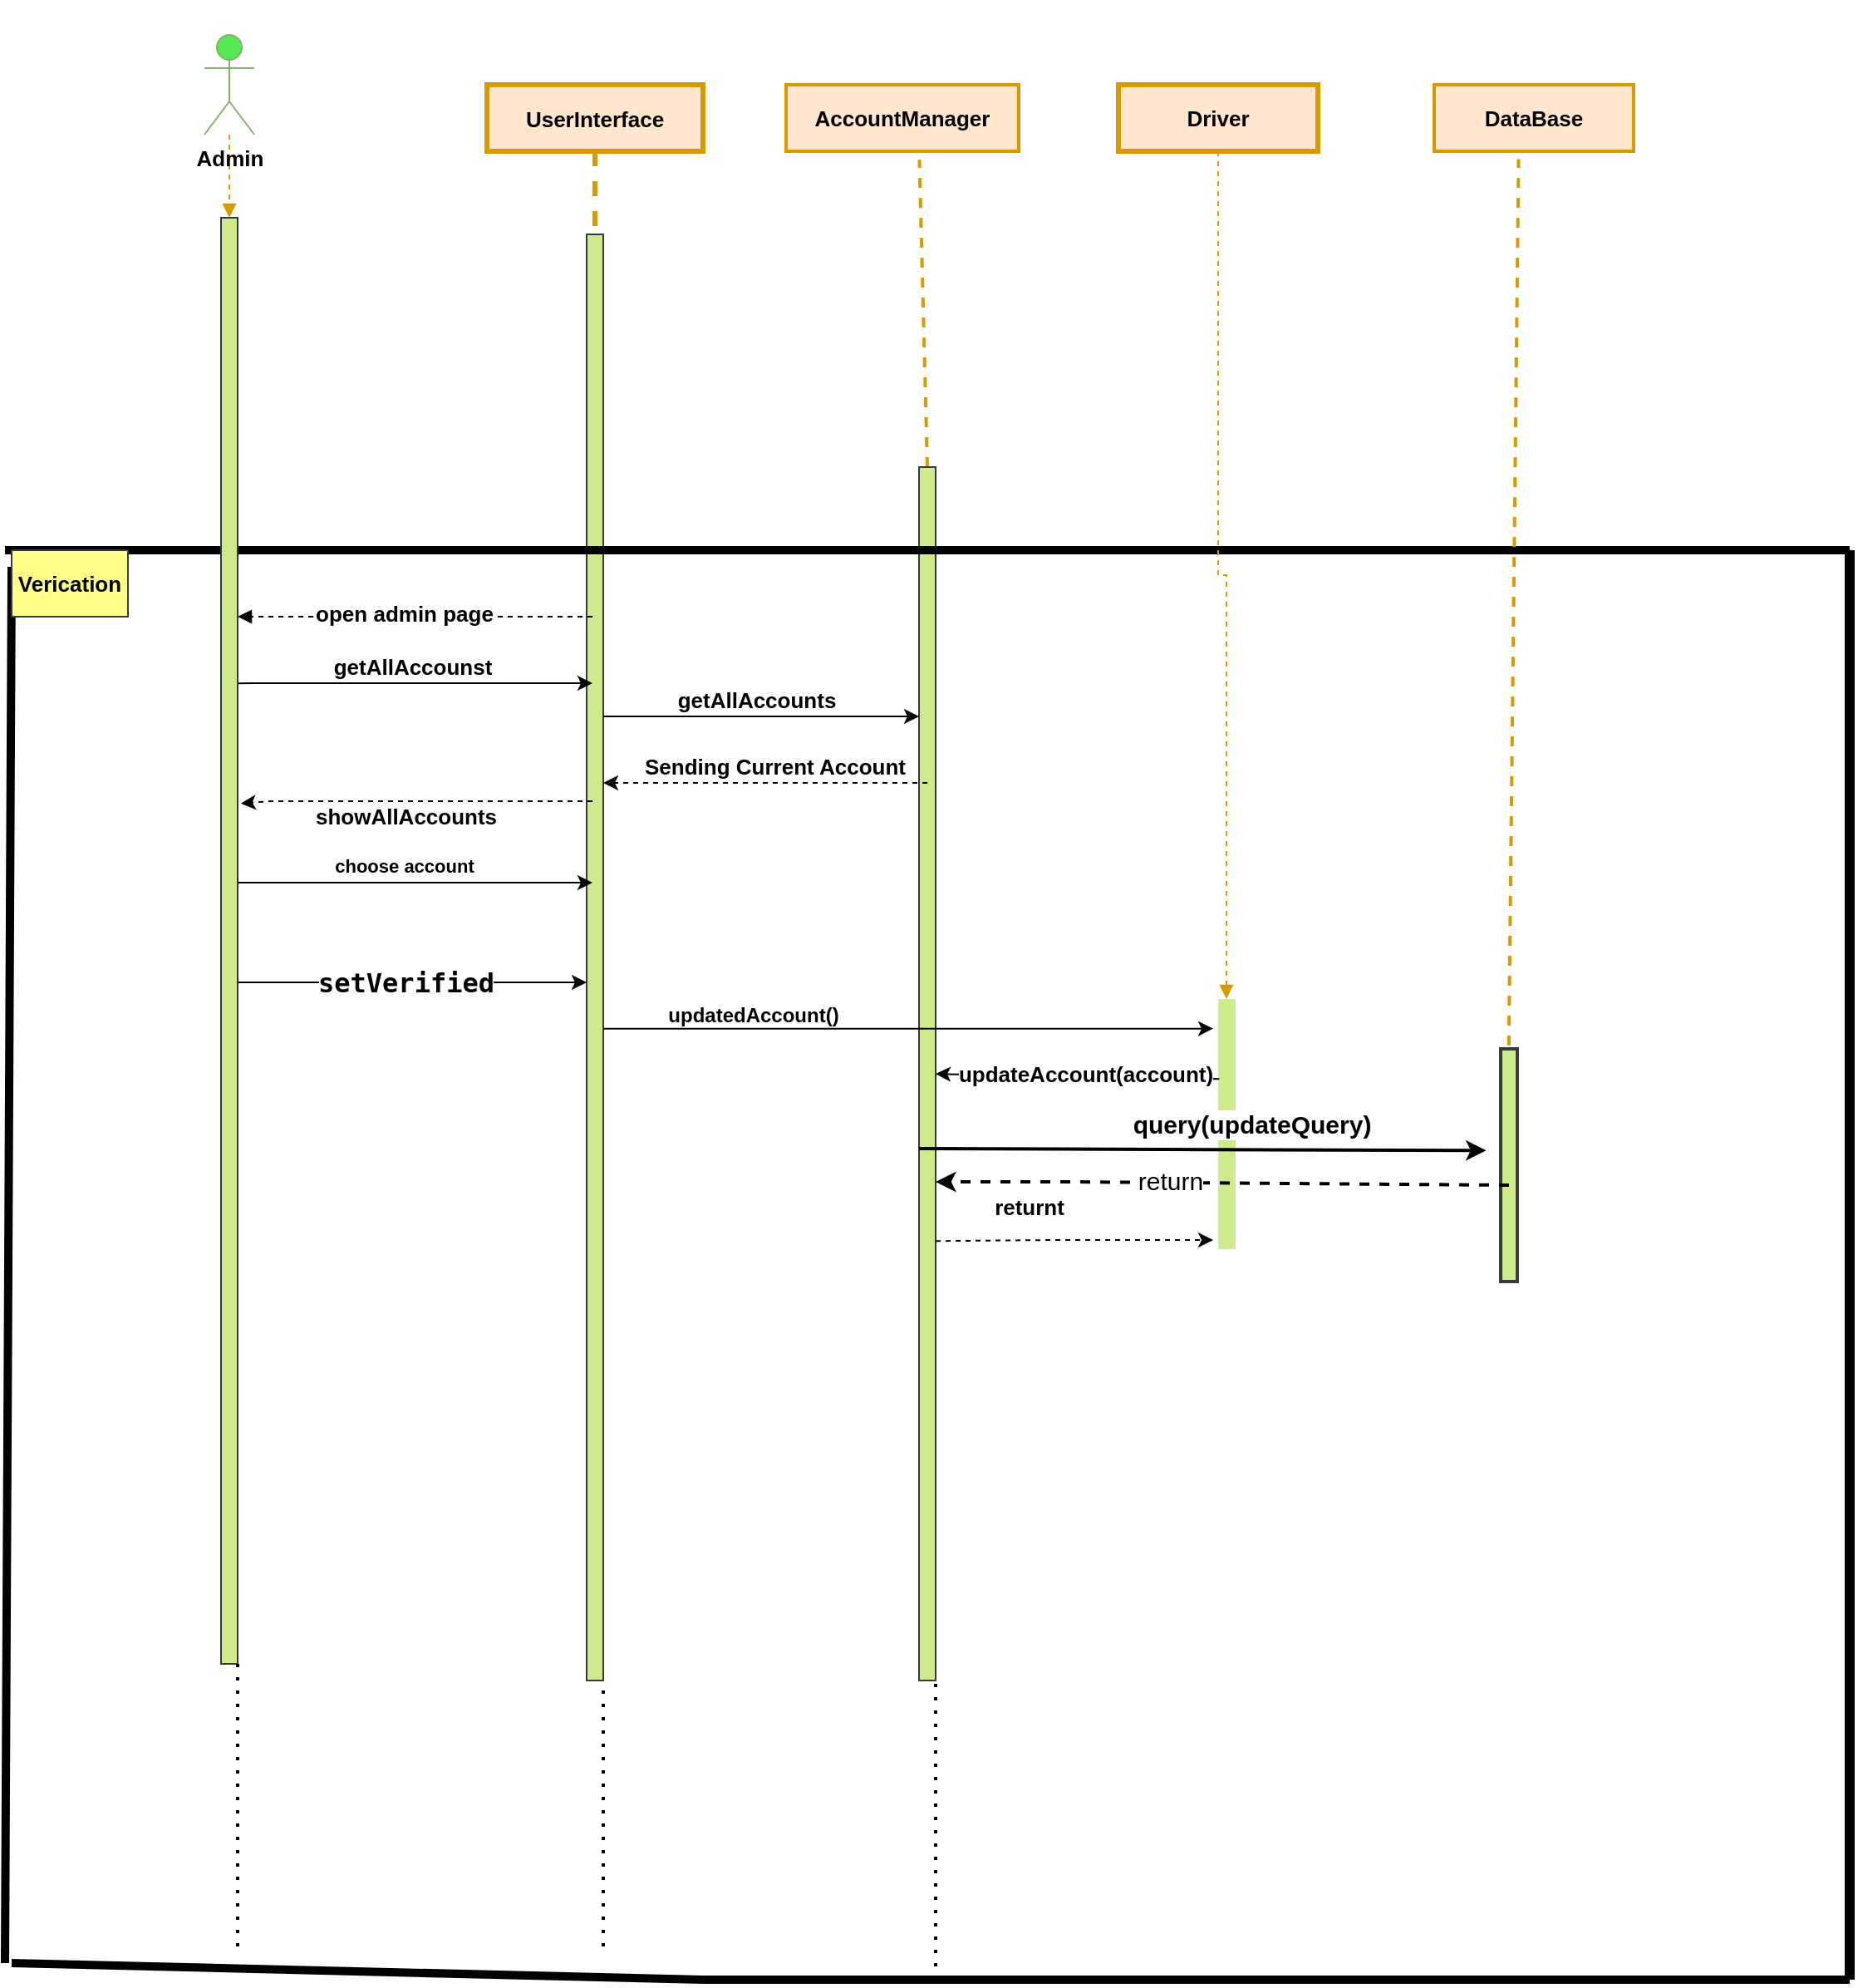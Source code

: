 <mxfile version="15.7.3" type="device"><diagram id="kgpKYQtTHZ0yAKxKKP6v" name="Page-1"><mxGraphModel dx="1888" dy="649" grid="1" gridSize="10" guides="1" tooltips="1" connect="1" arrows="1" fold="1" page="1" pageScale="1" pageWidth="850" pageHeight="1100" math="0" shadow="0"><root><mxCell id="0"/><mxCell id="1" parent="0"/><mxCell id="yowfNl5GMuEt89vzce4m-5" value="" style="shape=umlLifeline;perimeter=lifelinePerimeter;container=1;collapsible=0;recursiveResize=0;rounded=0;shadow=0;strokeWidth=1;fillColor=#ffe6cc;strokeColor=#d79b00;size=0;fontSize=13;fontStyle=1" parent="1" vertex="1"><mxGeometry x="-550" y="310" width="40" as="geometry"/></mxCell><mxCell id="yowfNl5GMuEt89vzce4m-9" value="UserInterface" style="shape=umlLifeline;perimeter=lifelinePerimeter;container=1;collapsible=0;recursiveResize=0;rounded=0;shadow=0;strokeWidth=3;fillColor=#ffe6cc;strokeColor=#d79b00;fontStyle=1;spacing=3;fontSize=13;labelBackgroundColor=none;" parent="1" vertex="1"><mxGeometry x="-310" y="360" width="130" height="960" as="geometry"/></mxCell><mxCell id="yowfNl5GMuEt89vzce4m-10" value="" style="points=[];perimeter=orthogonalPerimeter;rounded=0;shadow=0;strokeWidth=1;fillColor=#cdeb8b;strokeColor=#36393d;fontSize=13;fontStyle=1" parent="yowfNl5GMuEt89vzce4m-9" vertex="1"><mxGeometry x="60" y="90" width="10" height="870" as="geometry"/></mxCell><mxCell id="yowfNl5GMuEt89vzce4m-16" value="&lt;span style=&quot;font-size: 13px;&quot;&gt;AccountManager&lt;/span&gt;" style="rounded=0;whiteSpace=wrap;html=1;fillColor=#ffe6cc;strokeColor=#d79b00;strokeWidth=2;perimeterSpacing=2;fontSize=13;fontStyle=1" parent="1" vertex="1"><mxGeometry x="-130" y="360" width="140" height="40" as="geometry"/></mxCell><mxCell id="yowfNl5GMuEt89vzce4m-33" value="" style="endArrow=none;dashed=1;html=1;strokeWidth=2;rounded=0;entryX=0.571;entryY=1.07;entryDx=0;entryDy=0;fillColor=#ffcd28;strokeColor=#d79b00;gradientColor=#ffa500;exitX=0.5;exitY=0;exitDx=0;exitDy=0;entryPerimeter=0;fontSize=13;fontStyle=1" parent="1" source="yowfNl5GMuEt89vzce4m-34" target="yowfNl5GMuEt89vzce4m-16" edge="1"><mxGeometry width="50" height="50" relative="1" as="geometry"><mxPoint x="-30" y="590" as="sourcePoint"/><mxPoint x="-10" y="530" as="targetPoint"/></mxGeometry></mxCell><mxCell id="yowfNl5GMuEt89vzce4m-34" value="" style="rounded=0;whiteSpace=wrap;html=1;strokeColor=#36393d;fillColor=#cdeb8b;fontSize=13;fontStyle=1" parent="1" vertex="1"><mxGeometry x="-50" y="590" width="10" height="730" as="geometry"/></mxCell><mxCell id="yowfNl5GMuEt89vzce4m-37" value="" style="endArrow=none;html=1;rounded=0;strokeWidth=5;fontSize=13;fontStyle=1" parent="1" edge="1"><mxGeometry width="50" height="50" relative="1" as="geometry"><mxPoint x="-600" y="640" as="sourcePoint"/><mxPoint x="510" y="640" as="targetPoint"/></mxGeometry></mxCell><mxCell id="yowfNl5GMuEt89vzce4m-38" value="" style="endArrow=none;html=1;rounded=0;entryX=0;entryY=0.25;entryDx=0;entryDy=0;strokeWidth=5;fontSize=13;fontStyle=1" parent="1" target="yowfNl5GMuEt89vzce4m-45" edge="1"><mxGeometry width="50" height="50" relative="1" as="geometry"><mxPoint x="-600" y="1490" as="sourcePoint"/><mxPoint x="-596" y="720" as="targetPoint"/></mxGeometry></mxCell><mxCell id="yowfNl5GMuEt89vzce4m-39" value="" style="endArrow=none;html=1;rounded=0;strokeWidth=5;fontSize=13;fontStyle=1" parent="1" edge="1"><mxGeometry width="50" height="50" relative="1" as="geometry"><mxPoint x="-596" y="1490" as="sourcePoint"/><mxPoint x="510" y="1500" as="targetPoint"/><Array as="points"><mxPoint x="-180" y="1500"/></Array></mxGeometry></mxCell><mxCell id="yowfNl5GMuEt89vzce4m-40" value="" style="endArrow=none;html=1;rounded=0;strokeWidth=6;fontSize=13;fontStyle=1" parent="1" edge="1"><mxGeometry width="50" height="50" relative="1" as="geometry"><mxPoint x="510" y="1500" as="sourcePoint"/><mxPoint x="510" y="640" as="targetPoint"/></mxGeometry></mxCell><mxCell id="yowfNl5GMuEt89vzce4m-41" value="" style="endArrow=block;html=1;rounded=0;dashed=1;endFill=1;fontSize=13;fontStyle=1" parent="1" source="yowfNl5GMuEt89vzce4m-9" target="yowfNl5GMuEt89vzce4m-6" edge="1"><mxGeometry width="50" height="50" relative="1" as="geometry"><mxPoint x="-260.47" y="730.16" as="sourcePoint"/><mxPoint x="-460.0" y="731.6" as="targetPoint"/><Array as="points"><mxPoint x="-380" y="680"/></Array></mxGeometry></mxCell><mxCell id="yowfNl5GMuEt89vzce4m-46" value="open admin page" style="edgeLabel;html=1;align=center;verticalAlign=middle;resizable=0;points=[];fontSize=13;fontStyle=1" parent="yowfNl5GMuEt89vzce4m-41" vertex="1" connectable="0"><mxGeometry x="0.257" y="-2" relative="1" as="geometry"><mxPoint x="20" as="offset"/></mxGeometry></mxCell><mxCell id="yowfNl5GMuEt89vzce4m-45" value="&lt;span style=&quot;font-size: 13px;&quot;&gt;Verication&lt;/span&gt;" style="shape=step;perimeter=stepPerimeter;whiteSpace=wrap;html=1;fixedSize=1;size=0;fillColor=#ffff88;strokeColor=#36393d;fontSize=13;fontStyle=1" parent="1" vertex="1"><mxGeometry x="-596" y="640" width="70" height="40" as="geometry"/></mxCell><mxCell id="yowfNl5GMuEt89vzce4m-48" value="" style="endArrow=classic;html=1;rounded=0;exitX=0.942;exitY=0.322;exitDx=0;exitDy=0;exitPerimeter=0;fontSize=13;fontStyle=1" parent="1" source="yowfNl5GMuEt89vzce4m-6" target="yowfNl5GMuEt89vzce4m-9" edge="1"><mxGeometry width="50" height="50" relative="1" as="geometry"><mxPoint x="-476.2" y="779.84" as="sourcePoint"/><mxPoint x="-266.5" y="780.0" as="targetPoint"/><Array as="points"><mxPoint x="-450" y="720"/><mxPoint x="-350" y="720"/></Array></mxGeometry></mxCell><mxCell id="yowfNl5GMuEt89vzce4m-51" value="getAllAccounst" style="edgeLabel;html=1;align=center;verticalAlign=middle;resizable=0;points=[];fontSize=13;fontStyle=1" parent="yowfNl5GMuEt89vzce4m-48" vertex="1" connectable="0"><mxGeometry x="0.111" y="-3" relative="1" as="geometry"><mxPoint x="-14" y="-13" as="offset"/></mxGeometry></mxCell><mxCell id="yowfNl5GMuEt89vzce4m-52" value="" style="endArrow=classic;html=1;rounded=0;fontSize=13;fontStyle=1" parent="1" edge="1"><mxGeometry width="50" height="50" relative="1" as="geometry"><mxPoint x="-240" y="740" as="sourcePoint"/><mxPoint x="-50" y="740" as="targetPoint"/><Array as="points"><mxPoint x="-150" y="740"/></Array></mxGeometry></mxCell><mxCell id="yowfNl5GMuEt89vzce4m-53" value="getAllAccounts" style="edgeLabel;html=1;align=center;verticalAlign=middle;resizable=0;points=[];fontSize=13;fontStyle=1" parent="yowfNl5GMuEt89vzce4m-52" vertex="1" connectable="0"><mxGeometry x="0.111" y="-3" relative="1" as="geometry"><mxPoint x="-14" y="-13" as="offset"/></mxGeometry></mxCell><mxCell id="yowfNl5GMuEt89vzce4m-54" value="Sending Current Account" style="endArrow=classic;html=1;rounded=0;dashed=1;fontSize=13;fontStyle=1" parent="1" target="yowfNl5GMuEt89vzce4m-10" edge="1"><mxGeometry x="-0.051" y="-10" width="50" height="50" relative="1" as="geometry"><mxPoint x="-45" y="780" as="sourcePoint"/><mxPoint x="-240" y="850" as="targetPoint"/><Array as="points"><mxPoint x="-140" y="780"/></Array><mxPoint as="offset"/></mxGeometry></mxCell><mxCell id="yowfNl5GMuEt89vzce4m-56" value="" style="endArrow=classic;html=1;rounded=0;dashed=1;entryX=1.19;entryY=0.405;entryDx=0;entryDy=0;entryPerimeter=0;fontSize=13;fontStyle=1" parent="1" source="yowfNl5GMuEt89vzce4m-9" target="yowfNl5GMuEt89vzce4m-6" edge="1"><mxGeometry width="50" height="50" relative="1" as="geometry"><mxPoint x="-266" y="880" as="sourcePoint"/><mxPoint x="-450" y="791" as="targetPoint"/><Array as="points"><mxPoint x="-440" y="791"/></Array></mxGeometry></mxCell><mxCell id="yowfNl5GMuEt89vzce4m-58" value="showAllAccounts" style="edgeLabel;html=1;align=center;verticalAlign=middle;resizable=0;points=[];fontSize=13;fontStyle=1" parent="yowfNl5GMuEt89vzce4m-56" vertex="1" connectable="0"><mxGeometry x="0.071" y="1" relative="1" as="geometry"><mxPoint x="1" y="8" as="offset"/></mxGeometry></mxCell><mxCell id="yowfNl5GMuEt89vzce4m-6" value="" style="points=[];perimeter=orthogonalPerimeter;rounded=0;shadow=0;strokeWidth=1;fillColor=#cdeb8b;strokeColor=#36393d;fontSize=13;fontStyle=1" parent="1" vertex="1"><mxGeometry x="-470" y="440" width="10" height="870" as="geometry"/></mxCell><mxCell id="yowfNl5GMuEt89vzce4m-60" style="edgeStyle=orthogonalEdgeStyle;rounded=0;orthogonalLoop=1;jettySize=auto;html=1;dashed=1;endArrow=block;endFill=1;fillColor=#ffe6cc;strokeColor=#d79b00;fontSize=13;fontStyle=1" parent="1" source="yowfNl5GMuEt89vzce4m-59" target="yowfNl5GMuEt89vzce4m-6" edge="1"><mxGeometry relative="1" as="geometry"/></mxCell><mxCell id="yowfNl5GMuEt89vzce4m-59" value="&lt;span style=&quot;font-size: 13px;&quot;&gt;Admin&lt;/span&gt;" style="shape=umlActor;verticalLabelPosition=bottom;verticalAlign=top;html=1;outlineConnect=0;strokeColor=#82B366;fillColor=#54E854;gradientColor=none;fontSize=13;fontStyle=1" parent="1" vertex="1"><mxGeometry x="-480" y="330" width="30" height="60" as="geometry"/></mxCell><mxCell id="yowfNl5GMuEt89vzce4m-72" value="" style="edgeStyle=orthogonalEdgeStyle;rounded=0;orthogonalLoop=1;jettySize=auto;html=1;endArrow=block;endFill=1;dashed=1;fillColor=#ffe6cc;strokeColor=#d79b00;fontSize=13;fontStyle=1" parent="1" source="yowfNl5GMuEt89vzce4m-61" target="yowfNl5GMuEt89vzce4m-71" edge="1"><mxGeometry relative="1" as="geometry"/></mxCell><mxCell id="yowfNl5GMuEt89vzce4m-61" value="&lt;span style=&quot;font-size: 13px&quot;&gt;Driver&lt;/span&gt;" style="rounded=0;whiteSpace=wrap;html=1;strokeColor=#d79b00;fillColor=#ffe6cc;strokeWidth=3;fontSize=13;fontStyle=1" parent="1" vertex="1"><mxGeometry x="70" y="360" width="120" height="40" as="geometry"/></mxCell><mxCell id="yowfNl5GMuEt89vzce4m-70" value="" style="endArrow=classic;html=1;rounded=0;fontSize=13;fontStyle=1" parent="1" edge="1"><mxGeometry width="50" height="50" relative="1" as="geometry"><mxPoint x="-460" y="900" as="sourcePoint"/><mxPoint x="-250" y="900" as="targetPoint"/><Array as="points"><mxPoint x="-350" y="900"/></Array></mxGeometry></mxCell><mxCell id="yowfNl5GMuEt89vzce4m-73" value="&lt;pre style=&quot;font-family: &amp;#34;jetbrains mono&amp;#34; , monospace ; font-size: 12pt&quot;&gt;setVerified&lt;/pre&gt;" style="edgeLabel;html=1;align=center;verticalAlign=middle;resizable=0;points=[];fontSize=13;fontStyle=1" parent="yowfNl5GMuEt89vzce4m-70" vertex="1" connectable="0"><mxGeometry x="0.165" y="3" relative="1" as="geometry"><mxPoint x="-22" y="3" as="offset"/></mxGeometry></mxCell><mxCell id="yowfNl5GMuEt89vzce4m-71" value="" style="whiteSpace=wrap;html=1;rounded=0;strokeColor=#36393d;strokeWidth=0;fillColor=#cdeb8b;fontSize=13;fontStyle=1" parent="1" vertex="1"><mxGeometry x="130" y="910" width="10" height="150" as="geometry"/></mxCell><mxCell id="yowfNl5GMuEt89vzce4m-74" value="" style="endArrow=classic;html=1;rounded=0;exitX=0.065;exitY=0.321;exitDx=0;exitDy=0;exitPerimeter=0;fontSize=13;fontStyle=1" parent="1" source="yowfNl5GMuEt89vzce4m-71" target="yowfNl5GMuEt89vzce4m-34" edge="1"><mxGeometry width="50" height="50" relative="1" as="geometry"><mxPoint x="80" y="1000" as="sourcePoint"/><mxPoint x="130" y="950" as="targetPoint"/></mxGeometry></mxCell><mxCell id="yowfNl5GMuEt89vzce4m-75" value="&lt;span style=&quot;font-size: 13px;&quot;&gt;updateAccount(account)&lt;/span&gt;" style="edgeLabel;html=1;align=center;verticalAlign=middle;resizable=0;points=[];fontSize=13;fontStyle=1" parent="yowfNl5GMuEt89vzce4m-74" vertex="1" connectable="0"><mxGeometry x="-0.196" y="-2" relative="1" as="geometry"><mxPoint x="-12" as="offset"/></mxGeometry></mxCell><mxCell id="yowfNl5GMuEt89vzce4m-79" value="&lt;span style=&quot;font-size: 13px;&quot;&gt;updateAccount(account)&lt;/span&gt;" style="edgeLabel;html=1;align=center;verticalAlign=middle;resizable=0;points=[];fontSize=13;fontStyle=1" parent="yowfNl5GMuEt89vzce4m-74" vertex="1" connectable="0"><mxGeometry x="-0.196" y="-2" relative="1" as="geometry"><mxPoint x="-12" as="offset"/></mxGeometry></mxCell><mxCell id="yowfNl5GMuEt89vzce4m-77" value="" style="endArrow=classic;html=1;rounded=0;dashed=1;fontSize=13;fontStyle=1;exitX=1.003;exitY=0.631;exitDx=0;exitDy=0;exitPerimeter=0;" parent="1" edge="1"><mxGeometry width="50" height="50" relative="1" as="geometry"><mxPoint x="-39.97" y="1055.63" as="sourcePoint"/><mxPoint x="127" y="1055" as="targetPoint"/><Array as="points"><mxPoint x="30" y="1055"/></Array></mxGeometry></mxCell><mxCell id="yowfNl5GMuEt89vzce4m-78" value="returnt" style="edgeLabel;html=1;align=center;verticalAlign=middle;resizable=0;points=[];fontSize=13;fontStyle=1" parent="yowfNl5GMuEt89vzce4m-77" vertex="1" connectable="0"><mxGeometry x="-0.197" y="5" relative="1" as="geometry"><mxPoint x="-11" y="-15" as="offset"/></mxGeometry></mxCell><mxCell id="yowfNl5GMuEt89vzce4m-80" value="" style="endArrow=none;dashed=1;html=1;dashPattern=1 3;strokeWidth=2;rounded=0;fontSize=13;" parent="1" edge="1"><mxGeometry width="50" height="50" relative="1" as="geometry"><mxPoint x="-460" y="1480" as="sourcePoint"/><mxPoint x="-460" y="1310" as="targetPoint"/></mxGeometry></mxCell><mxCell id="yowfNl5GMuEt89vzce4m-81" value="" style="endArrow=none;dashed=1;html=1;dashPattern=1 3;strokeWidth=2;rounded=0;fontSize=13;" parent="1" edge="1"><mxGeometry width="50" height="50" relative="1" as="geometry"><mxPoint x="-240" y="1480" as="sourcePoint"/><mxPoint x="-240" y="1320" as="targetPoint"/></mxGeometry></mxCell><mxCell id="yowfNl5GMuEt89vzce4m-82" value="" style="endArrow=none;dashed=1;html=1;dashPattern=1 3;strokeWidth=2;rounded=0;fontSize=13;" parent="1" edge="1"><mxGeometry width="50" height="50" relative="1" as="geometry"><mxPoint x="-40" y="1500" as="sourcePoint"/><mxPoint x="-40" y="1320" as="targetPoint"/></mxGeometry></mxCell><mxCell id="yowfNl5GMuEt89vzce4m-83" value="&lt;b&gt;DataBase&lt;/b&gt;" style="rounded=0;whiteSpace=wrap;html=1;fontSize=13;strokeColor=#d79b00;strokeWidth=2;fillColor=#ffe6cc;" parent="1" vertex="1"><mxGeometry x="260" y="360" width="120" height="40" as="geometry"/></mxCell><mxCell id="yowfNl5GMuEt89vzce4m-84" value="" style="endArrow=none;dashed=1;html=1;rounded=0;fontSize=13;strokeWidth=2;entryX=0.423;entryY=1.118;entryDx=0;entryDy=0;fillColor=#ffe6cc;strokeColor=#d79b00;entryPerimeter=0;exitX=0.489;exitY=-0.014;exitDx=0;exitDy=0;exitPerimeter=0;" parent="1" source="yowfNl5GMuEt89vzce4m-85" target="yowfNl5GMuEt89vzce4m-83" edge="1"><mxGeometry width="50" height="50" relative="1" as="geometry"><mxPoint x="340" y="1140" as="sourcePoint"/><mxPoint x="370" y="400" as="targetPoint"/><Array as="points"/></mxGeometry></mxCell><mxCell id="yowfNl5GMuEt89vzce4m-85" value="" style="rounded=0;whiteSpace=wrap;html=1;fontSize=13;strokeColor=#36393d;strokeWidth=2;fillColor=#cdeb8b;" parent="1" vertex="1"><mxGeometry x="300" y="940" width="10" height="140" as="geometry"/></mxCell><mxCell id="yowfNl5GMuEt89vzce4m-87" value="" style="endArrow=classic;html=1;rounded=0;fontSize=13;strokeWidth=2;exitX=1.4;exitY=0.788;exitDx=0;exitDy=0;exitPerimeter=0;entryX=-0.467;entryY=0.117;entryDx=0;entryDy=0;entryPerimeter=0;" parent="1" edge="1"><mxGeometry width="50" height="50" relative="1" as="geometry"><mxPoint x="-50" y="1000.0" as="sourcePoint"/><mxPoint x="291.33" y="1001.14" as="targetPoint"/></mxGeometry></mxCell><mxCell id="yowfNl5GMuEt89vzce4m-88" value="&lt;b&gt;&lt;font style=&quot;font-size: 15px&quot;&gt;query(updateQuery)&lt;/font&gt;&lt;/b&gt;" style="edgeLabel;html=1;align=center;verticalAlign=middle;resizable=0;points=[];fontSize=13;" parent="yowfNl5GMuEt89vzce4m-87" vertex="1" connectable="0"><mxGeometry x="0.184" y="-5" relative="1" as="geometry"><mxPoint x="-2" y="-21" as="offset"/></mxGeometry></mxCell><mxCell id="yowfNl5GMuEt89vzce4m-89" value="" style="endArrow=classic;html=1;rounded=0;fontSize=15;strokeWidth=2;dashed=1;" parent="1" edge="1"><mxGeometry width="50" height="50" relative="1" as="geometry"><mxPoint x="305" y="1022" as="sourcePoint"/><mxPoint x="-40" y="1020" as="targetPoint"/><Array as="points"><mxPoint x="40" y="1020"/></Array></mxGeometry></mxCell><mxCell id="yowfNl5GMuEt89vzce4m-90" value="return" style="edgeLabel;html=1;align=center;verticalAlign=middle;resizable=0;points=[];fontSize=15;" parent="yowfNl5GMuEt89vzce4m-89" vertex="1" connectable="0"><mxGeometry x="0.176" y="-2" relative="1" as="geometry"><mxPoint x="-1" as="offset"/></mxGeometry></mxCell><mxCell id="5N-fnjJ6rj0s5DQS1KVW-1" value="" style="endArrow=classic;html=1;rounded=0;" parent="1" source="yowfNl5GMuEt89vzce4m-6" target="yowfNl5GMuEt89vzce4m-9" edge="1"><mxGeometry width="50" height="50" relative="1" as="geometry"><mxPoint x="-460" y="880" as="sourcePoint"/><mxPoint x="-410" y="830" as="targetPoint"/><Array as="points"><mxPoint x="-420" y="840"/></Array></mxGeometry></mxCell><mxCell id="5N-fnjJ6rj0s5DQS1KVW-2" value="choose account" style="edgeLabel;html=1;align=center;verticalAlign=middle;resizable=0;points=[];fontStyle=1" parent="5N-fnjJ6rj0s5DQS1KVW-1" vertex="1" connectable="0"><mxGeometry x="-0.175" y="-3" relative="1" as="geometry"><mxPoint x="12" y="-13" as="offset"/></mxGeometry></mxCell><mxCell id="5N-fnjJ6rj0s5DQS1KVW-3" value="" style="endArrow=classic;html=1;rounded=0;entryX=-0.3;entryY=0.119;entryDx=0;entryDy=0;entryPerimeter=0;" parent="1" source="yowfNl5GMuEt89vzce4m-10" target="yowfNl5GMuEt89vzce4m-71" edge="1"><mxGeometry width="50" height="50" relative="1" as="geometry"><mxPoint x="-240" y="960" as="sourcePoint"/><mxPoint x="-190" y="910" as="targetPoint"/></mxGeometry></mxCell><mxCell id="5N-fnjJ6rj0s5DQS1KVW-6" value="&lt;font color=&quot;#000000&quot;&gt;&lt;b&gt;updatedAccount()&lt;/b&gt;&lt;/font&gt;" style="text;html=1;align=center;verticalAlign=middle;resizable=0;points=[];autosize=1;strokeColor=none;fillColor=none;fontColor=#FFFFFF;" parent="1" vertex="1"><mxGeometry x="-210" y="910" width="120" height="20" as="geometry"/></mxCell></root></mxGraphModel></diagram></mxfile>